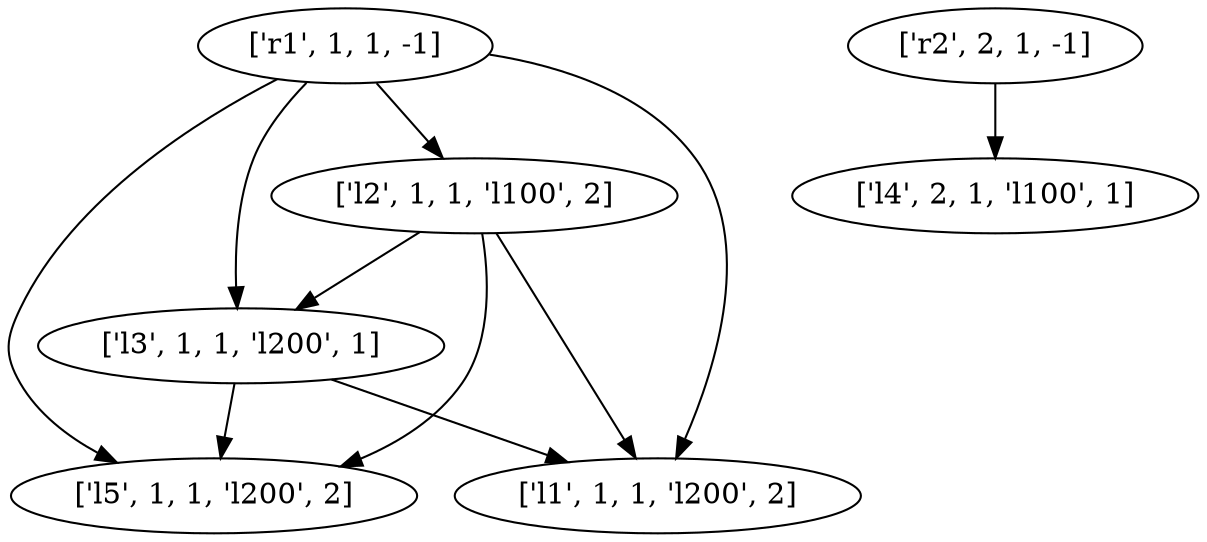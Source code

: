 strict digraph "" {
	graph [type=routing_graph];
	node [label="\N"];
	0	[label="['r1', 1, 1, -1]"];
	3	[label="['l2', 1, 1, 'l100', 2]"];
	0 -> 3	[weight=1];
	4	[label="['l3', 1, 1, 'l200', 1]"];
	0 -> 4	[weight=1];
	5	[label="['l5', 1, 1, 'l200', 2]"];
	0 -> 5	[weight=1];
	6	[label="['l1', 1, 1, 'l200', 2]"];
	0 -> 6	[weight=1];
	1	[label="['r2', 2, 1, -1]"];
	2	[label="['l4', 2, 1, 'l100', 1]"];
	1 -> 2	[weight=1];
	3 -> 4	[weight=1];
	3 -> 5	[weight=1];
	3 -> 6	[weight=1];
	4 -> 5	[weight=1];
	4 -> 6	[weight=1];
}
